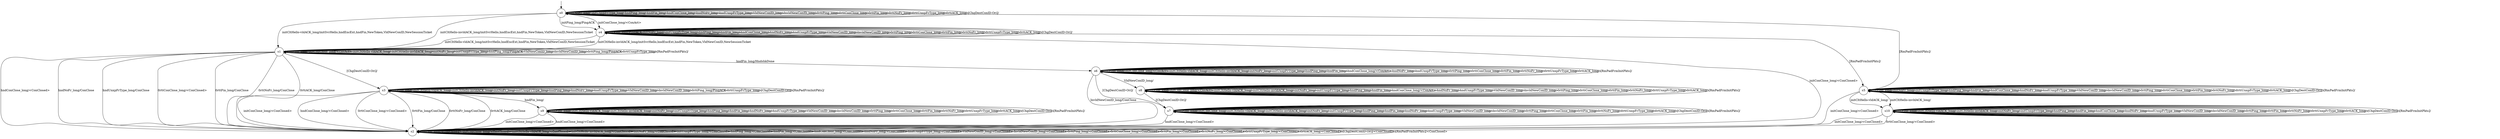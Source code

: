 digraph g {

s0 [shape="circle" label="s0"];
s1 [shape="circle" label="s1"];
s2 [shape="circle" label="s2"];
s3 [shape="circle" label="s3"];
s4 [shape="circle" label="s4"];
s5 [shape="circle" label="s5"];
s6 [shape="circle" label="s6"];
s7 [shape="circle" label="s7"];
s8 [shape="circle" label="s8"];
s9 [shape="circle" label="s9"];
s10 [shape="circle" label="s10"];
s0 -> s4 [label="initPing_long/PingACK "];
s0 -> s4 [label="initConClose_long/<ConAct> "];
s0 -> s1 [label="initCltHello-vldACK_long/initSvrHello,hndEncExt,hndFin,NewToken,VldNewConID,NewSessionTicket "];
s0 -> s1 [label="initCltHello-invldACK_long/initSvrHello,hndEncExt,hndFin,NewToken,VldNewConID,NewSessionTicket "];
s0 -> s0 [label="initNoFr_long/ "];
s0 -> s0 [label="initUnxpFrType_long/ "];
s0 -> s0 [label="hndPing_long/ "];
s0 -> s0 [label="hndFin_long/ "];
s0 -> s0 [label="hndConClose_long/ "];
s0 -> s0 [label="hndNoFr_long/ "];
s0 -> s0 [label="hndUnxpFrType_long/ "];
s0 -> s0 [label="VldNewConID_long/ "];
s0 -> s0 [label="InvldNewConID_long/ "];
s0 -> s0 [label="0rttPing_long/ "];
s0 -> s0 [label="0rttConClose_long/ "];
s0 -> s0 [label="0rttFin_long/ "];
s0 -> s0 [label="0rttNoFr_long/ "];
s0 -> s0 [label="0rttUnxpFrType_long/ "];
s0 -> s0 [label="0rttACK_long/ "];
s0 -> s0 [label="[ChgDestConID-Ori]/ "];
s0 -> s5 [label="[RmPadFrmInitPkts]/ "];
s1 -> s1 [label="initPing_long/ "];
s1 -> s1 [label="initConClose_long/<ConAct> "];
s1 -> s1 [label="initCltHello-vldACK_long/ "];
s1 -> s1 [label="initCltHello-invldACK_long/ "];
s1 -> s1 [label="initNoFr_long/ "];
s1 -> s1 [label="initUnxpFrType_long/ "];
s1 -> s1 [label="hndPing_long/PingACK "];
s1 -> s6 [label="hndFin_long/HndshkDone "];
s1 -> s2 [label="hndConClose_long/<ConClosed> "];
s1 -> s2 [label="hndNoFr_long/ConClose "];
s1 -> s2 [label="hndUnxpFrType_long/ConClose "];
s1 -> s1 [label="VldNewConID_long/ "];
s1 -> s1 [label="InvldNewConID_long/ "];
s1 -> s1 [label="0rttPing_long/PingACK "];
s1 -> s2 [label="0rttConClose_long/<ConClosed> "];
s1 -> s2 [label="0rttFin_long/ConClose "];
s1 -> s2 [label="0rttNoFr_long/ConClose "];
s1 -> s1 [label="0rttUnxpFrType_long/ "];
s1 -> s2 [label="0rttACK_long/ConClose "];
s1 -> s3 [label="[ChgDestConID-Ori]/ "];
s1 -> s1 [label="[RmPadFrmInitPkts]/ "];
s2 -> s2 [label="initPing_long/<ConClosed> "];
s2 -> s2 [label="initConClose_long/<ConClosed> "];
s2 -> s2 [label="initCltHello-vldACK_long/<ConClosed> "];
s2 -> s2 [label="initCltHello-invldACK_long/<ConClosed> "];
s2 -> s2 [label="initNoFr_long/<ConClosed> "];
s2 -> s2 [label="initUnxpFrType_long/<ConClosed> "];
s2 -> s2 [label="hndPing_long/<ConClosed> "];
s2 -> s2 [label="hndFin_long/<ConClosed> "];
s2 -> s2 [label="hndConClose_long/<ConClosed> "];
s2 -> s2 [label="hndNoFr_long/<ConClosed> "];
s2 -> s2 [label="hndUnxpFrType_long/<ConClosed> "];
s2 -> s2 [label="VldNewConID_long/<ConClosed> "];
s2 -> s2 [label="InvldNewConID_long/<ConClosed> "];
s2 -> s2 [label="0rttPing_long/<ConClosed> "];
s2 -> s2 [label="0rttConClose_long/<ConClosed> "];
s2 -> s2 [label="0rttFin_long/<ConClosed> "];
s2 -> s2 [label="0rttNoFr_long/<ConClosed> "];
s2 -> s2 [label="0rttUnxpFrType_long/<ConClosed> "];
s2 -> s2 [label="0rttACK_long/<ConClosed> "];
s2 -> s2 [label="[ChgDestConID-Ori]/<ConClosed> "];
s2 -> s2 [label="[RmPadFrmInitPkts]/<ConClosed> "];
s3 -> s3 [label="initPing_long/ "];
s3 -> s2 [label="initConClose_long/<ConClosed> "];
s3 -> s3 [label="initCltHello-vldACK_long/ "];
s3 -> s3 [label="initCltHello-invldACK_long/ "];
s3 -> s3 [label="initNoFr_long/ "];
s3 -> s3 [label="initUnxpFrType_long/ "];
s3 -> s3 [label="hndPing_long/ "];
s3 -> s9 [label="hndFin_long/ "];
s3 -> s2 [label="hndConClose_long/<ConClosed> "];
s3 -> s3 [label="hndNoFr_long/ "];
s3 -> s3 [label="hndUnxpFrType_long/ "];
s3 -> s3 [label="VldNewConID_long/ "];
s3 -> s3 [label="InvldNewConID_long/ "];
s3 -> s3 [label="0rttPing_long/PingACK "];
s3 -> s2 [label="0rttConClose_long/<ConClosed> "];
s3 -> s2 [label="0rttFin_long/ConClose "];
s3 -> s2 [label="0rttNoFr_long/ConClose "];
s3 -> s3 [label="0rttUnxpFrType_long/ "];
s3 -> s2 [label="0rttACK_long/ConClose "];
s3 -> s3 [label="[ChgDestConID-Ori]/ "];
s3 -> s3 [label="[RmPadFrmInitPkts]/ "];
s4 -> s4 [label="initPing_long/PingACK "];
s4 -> s2 [label="initConClose_long/<ConClosed> "];
s4 -> s1 [label="initCltHello-vldACK_long/initSvrHello,hndEncExt,hndFin,NewToken,VldNewConID,NewSessionTicket "];
s4 -> s1 [label="initCltHello-invldACK_long/initSvrHello,hndEncExt,hndFin,NewToken,VldNewConID,NewSessionTicket "];
s4 -> s4 [label="initNoFr_long/ "];
s4 -> s4 [label="initUnxpFrType_long/ "];
s4 -> s4 [label="hndPing_long/ "];
s4 -> s4 [label="hndFin_long/ "];
s4 -> s4 [label="hndConClose_long/ "];
s4 -> s4 [label="hndNoFr_long/ "];
s4 -> s4 [label="hndUnxpFrType_long/ "];
s4 -> s4 [label="VldNewConID_long/ "];
s4 -> s4 [label="InvldNewConID_long/ "];
s4 -> s4 [label="0rttPing_long/ "];
s4 -> s4 [label="0rttConClose_long/ "];
s4 -> s4 [label="0rttFin_long/ "];
s4 -> s4 [label="0rttNoFr_long/ "];
s4 -> s4 [label="0rttUnxpFrType_long/ "];
s4 -> s4 [label="0rttACK_long/ "];
s4 -> s4 [label="[ChgDestConID-Ori]/ "];
s4 -> s5 [label="[RmPadFrmInitPkts]/ "];
s5 -> s5 [label="initPing_long/ "];
s5 -> s2 [label="initConClose_long/<ConClosed> "];
s5 -> s10 [label="initCltHello-vldACK_long/ "];
s5 -> s10 [label="initCltHello-invldACK_long/ "];
s5 -> s5 [label="initNoFr_long/ "];
s5 -> s5 [label="initUnxpFrType_long/ "];
s5 -> s5 [label="hndPing_long/ "];
s5 -> s5 [label="hndFin_long/ "];
s5 -> s5 [label="hndConClose_long/ "];
s5 -> s5 [label="hndNoFr_long/ "];
s5 -> s5 [label="hndUnxpFrType_long/ "];
s5 -> s5 [label="VldNewConID_long/ "];
s5 -> s5 [label="InvldNewConID_long/ "];
s5 -> s5 [label="0rttPing_long/ "];
s5 -> s5 [label="0rttConClose_long/ "];
s5 -> s5 [label="0rttFin_long/ "];
s5 -> s5 [label="0rttNoFr_long/ "];
s5 -> s5 [label="0rttUnxpFrType_long/ "];
s5 -> s5 [label="0rttACK_long/ "];
s5 -> s5 [label="[ChgDestConID-Ori]/ "];
s5 -> s5 [label="[RmPadFrmInitPkts]/ "];
s6 -> s6 [label="initPing_long/ "];
s6 -> s6 [label="initConClose_long/<ConAct> "];
s6 -> s6 [label="initCltHello-vldACK_long/ "];
s6 -> s6 [label="initCltHello-invldACK_long/ "];
s6 -> s6 [label="initNoFr_long/ "];
s6 -> s6 [label="initUnxpFrType_long/ "];
s6 -> s6 [label="hndPing_long/ "];
s6 -> s6 [label="hndFin_long/ "];
s6 -> s6 [label="hndConClose_long/<ConAct> "];
s6 -> s6 [label="hndNoFr_long/ "];
s6 -> s6 [label="hndUnxpFrType_long/ "];
s6 -> s8 [label="VldNewConID_long/ "];
s6 -> s2 [label="InvldNewConID_long/ConClose "];
s6 -> s6 [label="0rttPing_long/ "];
s6 -> s6 [label="0rttConClose_long/ "];
s6 -> s6 [label="0rttFin_long/ "];
s6 -> s6 [label="0rttNoFr_long/ "];
s6 -> s6 [label="0rttUnxpFrType_long/ "];
s6 -> s6 [label="0rttACK_long/ "];
s6 -> s7 [label="[ChgDestConID-Ori]/ "];
s6 -> s6 [label="[RmPadFrmInitPkts]/ "];
s7 -> s7 [label="initPing_long/ "];
s7 -> s7 [label="initConClose_long/ "];
s7 -> s7 [label="initCltHello-vldACK_long/ "];
s7 -> s7 [label="initCltHello-invldACK_long/ "];
s7 -> s7 [label="initNoFr_long/ "];
s7 -> s7 [label="initUnxpFrType_long/ "];
s7 -> s7 [label="hndPing_long/ "];
s7 -> s7 [label="hndFin_long/ "];
s7 -> s2 [label="hndConClose_long/<ConClosed> "];
s7 -> s7 [label="hndNoFr_long/ "];
s7 -> s7 [label="hndUnxpFrType_long/ "];
s7 -> s7 [label="VldNewConID_long/ "];
s7 -> s7 [label="InvldNewConID_long/ "];
s7 -> s7 [label="0rttPing_long/ "];
s7 -> s7 [label="0rttConClose_long/ "];
s7 -> s7 [label="0rttFin_long/ "];
s7 -> s7 [label="0rttNoFr_long/ "];
s7 -> s7 [label="0rttUnxpFrType_long/ "];
s7 -> s7 [label="0rttACK_long/ "];
s7 -> s7 [label="[ChgDestConID-Ori]/ "];
s7 -> s7 [label="[RmPadFrmInitPkts]/ "];
s8 -> s8 [label="initPing_long/ "];
s8 -> s8 [label="initConClose_long/<ConAct> "];
s8 -> s8 [label="initCltHello-vldACK_long/ "];
s8 -> s8 [label="initCltHello-invldACK_long/ "];
s8 -> s8 [label="initNoFr_long/ "];
s8 -> s8 [label="initUnxpFrType_long/ "];
s8 -> s8 [label="hndPing_long/ "];
s8 -> s8 [label="hndFin_long/ "];
s8 -> s8 [label="hndConClose_long/<ConAct> "];
s8 -> s8 [label="hndNoFr_long/ "];
s8 -> s8 [label="hndUnxpFrType_long/ "];
s8 -> s8 [label="VldNewConID_long/ "];
s8 -> s8 [label="InvldNewConID_long/ "];
s8 -> s8 [label="0rttPing_long/ "];
s8 -> s8 [label="0rttConClose_long/ "];
s8 -> s8 [label="0rttFin_long/ "];
s8 -> s8 [label="0rttNoFr_long/ "];
s8 -> s8 [label="0rttUnxpFrType_long/ "];
s8 -> s8 [label="0rttACK_long/ "];
s8 -> s7 [label="[ChgDestConID-Ori]/ "];
s8 -> s8 [label="[RmPadFrmInitPkts]/ "];
s9 -> s9 [label="initPing_long/ "];
s9 -> s2 [label="initConClose_long/<ConClosed> "];
s9 -> s9 [label="initCltHello-vldACK_long/ "];
s9 -> s9 [label="initCltHello-invldACK_long/ "];
s9 -> s9 [label="initNoFr_long/ "];
s9 -> s9 [label="initUnxpFrType_long/ "];
s9 -> s9 [label="hndPing_long/ "];
s9 -> s9 [label="hndFin_long/ "];
s9 -> s2 [label="hndConClose_long/<ConClosed> "];
s9 -> s9 [label="hndNoFr_long/ "];
s9 -> s9 [label="hndUnxpFrType_long/ "];
s9 -> s9 [label="VldNewConID_long/ "];
s9 -> s9 [label="InvldNewConID_long/ "];
s9 -> s9 [label="0rttPing_long/ "];
s9 -> s9 [label="0rttConClose_long/ "];
s9 -> s9 [label="0rttFin_long/ "];
s9 -> s9 [label="0rttNoFr_long/ "];
s9 -> s9 [label="0rttUnxpFrType_long/ "];
s9 -> s9 [label="0rttACK_long/ "];
s9 -> s9 [label="[ChgDestConID-Ori]/ "];
s9 -> s9 [label="[RmPadFrmInitPkts]/ "];
s10 -> s10 [label="initPing_long/ "];
s10 -> s2 [label="initConClose_long/<ConClosed> "];
s10 -> s10 [label="initCltHello-vldACK_long/ "];
s10 -> s10 [label="initCltHello-invldACK_long/ "];
s10 -> s10 [label="initNoFr_long/ "];
s10 -> s10 [label="initUnxpFrType_long/ "];
s10 -> s10 [label="hndPing_long/ "];
s10 -> s10 [label="hndFin_long/ "];
s10 -> s10 [label="hndConClose_long/ "];
s10 -> s10 [label="hndNoFr_long/ "];
s10 -> s10 [label="hndUnxpFrType_long/ "];
s10 -> s10 [label="VldNewConID_long/ "];
s10 -> s10 [label="InvldNewConID_long/ "];
s10 -> s10 [label="0rttPing_long/ "];
s10 -> s2 [label="0rttConClose_long/<ConClosed> "];
s10 -> s10 [label="0rttFin_long/ "];
s10 -> s10 [label="0rttNoFr_long/ "];
s10 -> s10 [label="0rttUnxpFrType_long/ "];
s10 -> s10 [label="0rttACK_long/ "];
s10 -> s10 [label="[ChgDestConID-Ori]/ "];
s10 -> s10 [label="[RmPadFrmInitPkts]/ "];

__start0 [label="" shape="none" width="0" height="0"];
__start0 -> s0;

}
